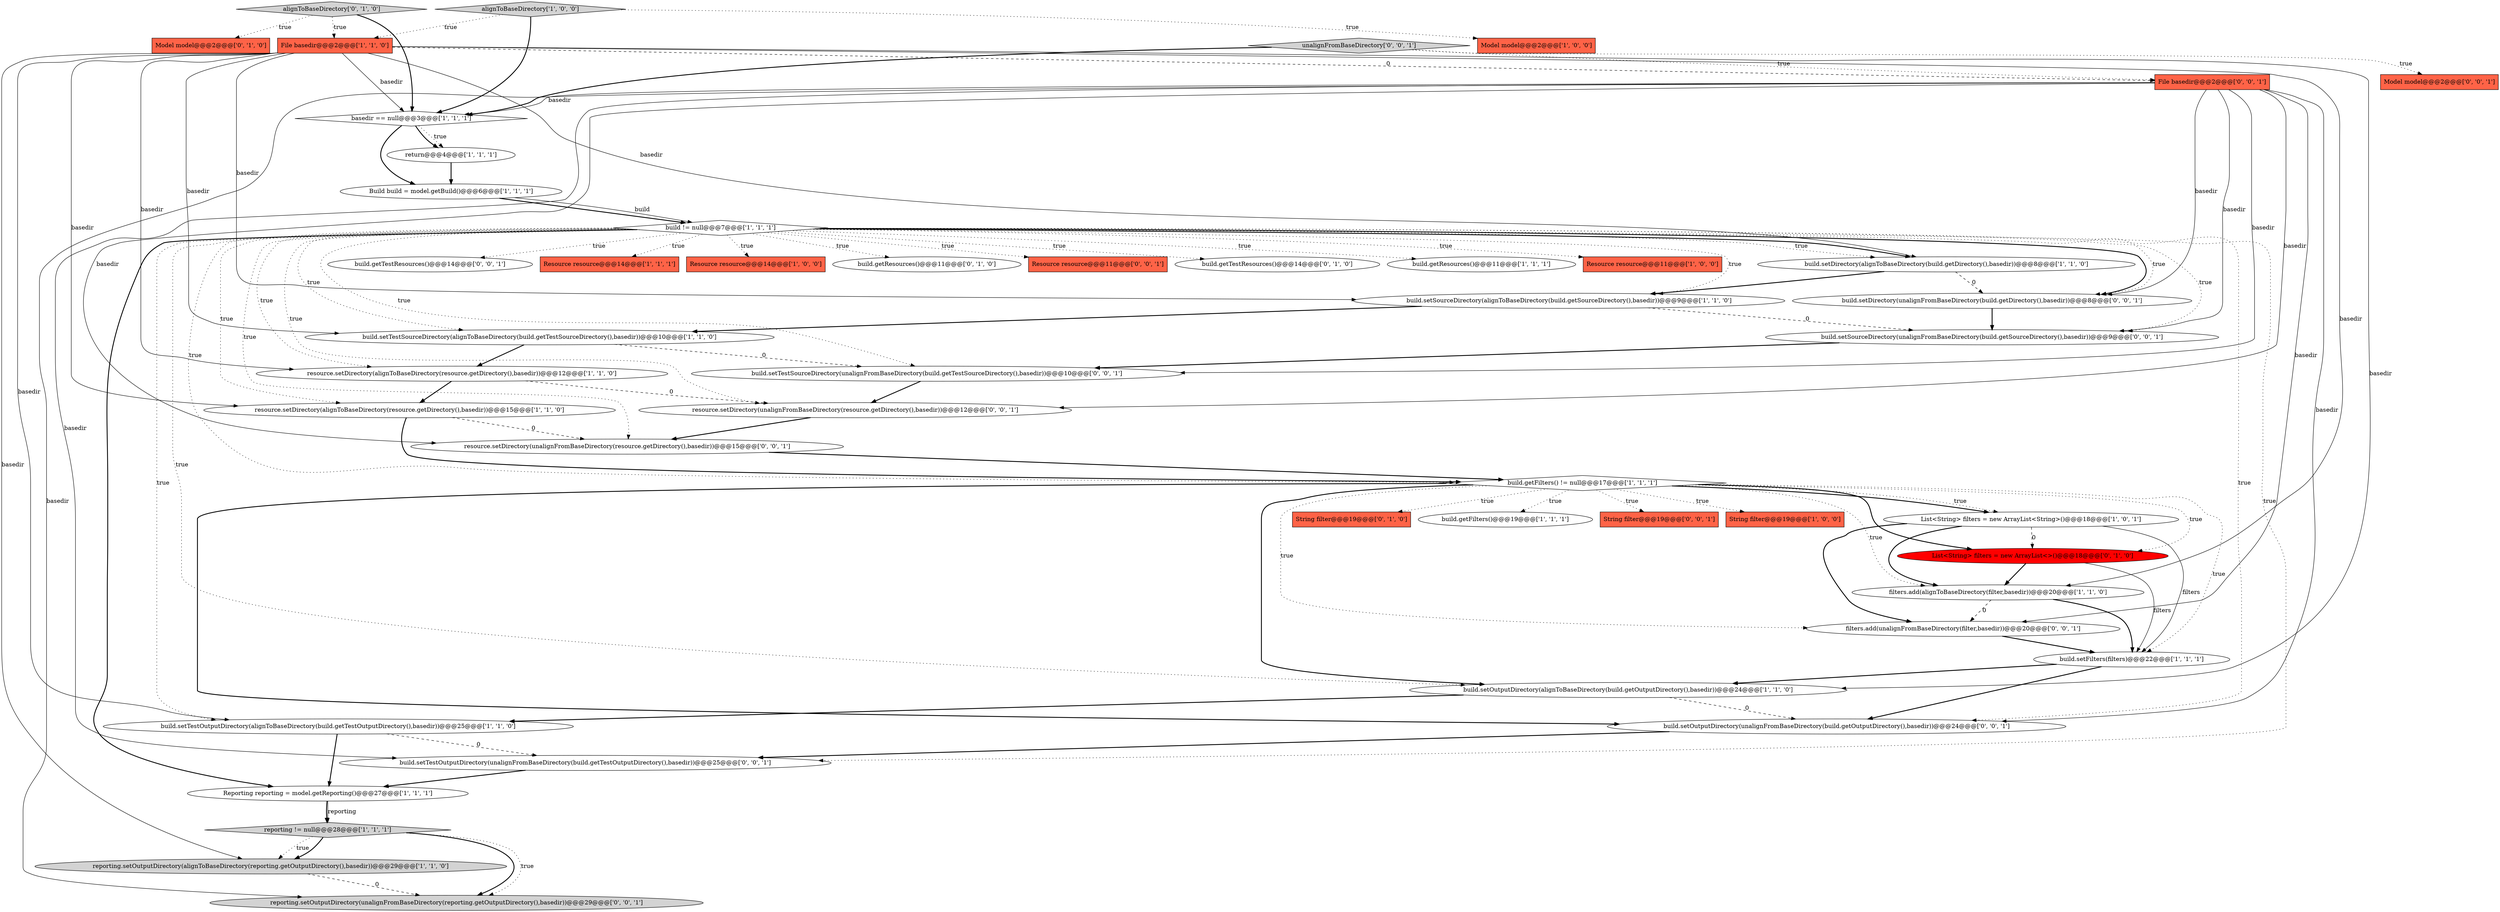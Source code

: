 digraph {
13 [style = filled, label = "build.setDirectory(alignToBaseDirectory(build.getDirectory(),basedir))@@@8@@@['1', '1', '0']", fillcolor = white, shape = ellipse image = "AAA0AAABBB1BBB"];
26 [style = filled, label = "resource.setDirectory(alignToBaseDirectory(resource.getDirectory(),basedir))@@@15@@@['1', '1', '0']", fillcolor = white, shape = ellipse image = "AAA0AAABBB1BBB"];
47 [style = filled, label = "build.setSourceDirectory(unalignFromBaseDirectory(build.getSourceDirectory(),basedir))@@@9@@@['0', '0', '1']", fillcolor = white, shape = ellipse image = "AAA0AAABBB3BBB"];
43 [style = filled, label = "build.getTestResources()@@@14@@@['0', '0', '1']", fillcolor = white, shape = ellipse image = "AAA0AAABBB3BBB"];
25 [style = filled, label = "reporting != null@@@28@@@['1', '1', '1']", fillcolor = lightgray, shape = diamond image = "AAA0AAABBB1BBB"];
34 [style = filled, label = "filters.add(unalignFromBaseDirectory(filter,basedir))@@@20@@@['0', '0', '1']", fillcolor = white, shape = ellipse image = "AAA0AAABBB3BBB"];
18 [style = filled, label = "Resource resource@@@14@@@['1', '1', '1']", fillcolor = tomato, shape = box image = "AAA0AAABBB1BBB"];
5 [style = filled, label = "build.setOutputDirectory(alignToBaseDirectory(build.getOutputDirectory(),basedir))@@@24@@@['1', '1', '0']", fillcolor = white, shape = ellipse image = "AAA0AAABBB1BBB"];
29 [style = filled, label = "String filter@@@19@@@['0', '1', '0']", fillcolor = tomato, shape = box image = "AAA0AAABBB2BBB"];
1 [style = filled, label = "Model model@@@2@@@['1', '0', '0']", fillcolor = tomato, shape = box image = "AAA0AAABBB1BBB"];
7 [style = filled, label = "resource.setDirectory(alignToBaseDirectory(resource.getDirectory(),basedir))@@@12@@@['1', '1', '0']", fillcolor = white, shape = ellipse image = "AAA0AAABBB1BBB"];
3 [style = filled, label = "basedir == null@@@3@@@['1', '1', '1']", fillcolor = white, shape = diamond image = "AAA0AAABBB1BBB"];
12 [style = filled, label = "reporting.setOutputDirectory(alignToBaseDirectory(reporting.getOutputDirectory(),basedir))@@@29@@@['1', '1', '0']", fillcolor = lightgray, shape = ellipse image = "AAA0AAABBB1BBB"];
17 [style = filled, label = "build.getFilters()@@@19@@@['1', '1', '1']", fillcolor = white, shape = ellipse image = "AAA0AAABBB1BBB"];
32 [style = filled, label = "alignToBaseDirectory['0', '1', '0']", fillcolor = lightgray, shape = diamond image = "AAA0AAABBB2BBB"];
33 [style = filled, label = "Model model@@@2@@@['0', '0', '1']", fillcolor = tomato, shape = box image = "AAA0AAABBB3BBB"];
9 [style = filled, label = "Resource resource@@@14@@@['1', '0', '0']", fillcolor = tomato, shape = box image = "AAA0AAABBB1BBB"];
4 [style = filled, label = "build.setTestSourceDirectory(alignToBaseDirectory(build.getTestSourceDirectory(),basedir))@@@10@@@['1', '1', '0']", fillcolor = white, shape = ellipse image = "AAA0AAABBB1BBB"];
37 [style = filled, label = "reporting.setOutputDirectory(unalignFromBaseDirectory(reporting.getOutputDirectory(),basedir))@@@29@@@['0', '0', '1']", fillcolor = lightgray, shape = ellipse image = "AAA0AAABBB3BBB"];
39 [style = filled, label = "build.setOutputDirectory(unalignFromBaseDirectory(build.getOutputDirectory(),basedir))@@@24@@@['0', '0', '1']", fillcolor = white, shape = ellipse image = "AAA0AAABBB3BBB"];
6 [style = filled, label = "File basedir@@@2@@@['1', '1', '0']", fillcolor = tomato, shape = box image = "AAA0AAABBB1BBB"];
40 [style = filled, label = "String filter@@@19@@@['0', '0', '1']", fillcolor = tomato, shape = box image = "AAA0AAABBB3BBB"];
46 [style = filled, label = "File basedir@@@2@@@['0', '0', '1']", fillcolor = tomato, shape = box image = "AAA0AAABBB3BBB"];
45 [style = filled, label = "build.setTestSourceDirectory(unalignFromBaseDirectory(build.getTestSourceDirectory(),basedir))@@@10@@@['0', '0', '1']", fillcolor = white, shape = ellipse image = "AAA0AAABBB3BBB"];
27 [style = filled, label = "build.getResources()@@@11@@@['0', '1', '0']", fillcolor = white, shape = ellipse image = "AAA0AAABBB2BBB"];
31 [style = filled, label = "Model model@@@2@@@['0', '1', '0']", fillcolor = tomato, shape = box image = "AAA0AAABBB2BBB"];
16 [style = filled, label = "String filter@@@19@@@['1', '0', '0']", fillcolor = tomato, shape = box image = "AAA0AAABBB1BBB"];
19 [style = filled, label = "build.setTestOutputDirectory(alignToBaseDirectory(build.getTestOutputDirectory(),basedir))@@@25@@@['1', '1', '0']", fillcolor = white, shape = ellipse image = "AAA0AAABBB1BBB"];
21 [style = filled, label = "Build build = model.getBuild()@@@6@@@['1', '1', '1']", fillcolor = white, shape = ellipse image = "AAA0AAABBB1BBB"];
8 [style = filled, label = "build.getFilters() != null@@@17@@@['1', '1', '1']", fillcolor = white, shape = diamond image = "AAA0AAABBB1BBB"];
0 [style = filled, label = "return@@@4@@@['1', '1', '1']", fillcolor = white, shape = ellipse image = "AAA0AAABBB1BBB"];
35 [style = filled, label = "build.setTestOutputDirectory(unalignFromBaseDirectory(build.getTestOutputDirectory(),basedir))@@@25@@@['0', '0', '1']", fillcolor = white, shape = ellipse image = "AAA0AAABBB3BBB"];
22 [style = filled, label = "Reporting reporting = model.getReporting()@@@27@@@['1', '1', '1']", fillcolor = white, shape = ellipse image = "AAA0AAABBB1BBB"];
20 [style = filled, label = "List<String> filters = new ArrayList<String>()@@@18@@@['1', '0', '1']", fillcolor = white, shape = ellipse image = "AAA0AAABBB1BBB"];
2 [style = filled, label = "alignToBaseDirectory['1', '0', '0']", fillcolor = lightgray, shape = diamond image = "AAA0AAABBB1BBB"];
38 [style = filled, label = "Resource resource@@@11@@@['0', '0', '1']", fillcolor = tomato, shape = box image = "AAA0AAABBB3BBB"];
42 [style = filled, label = "resource.setDirectory(unalignFromBaseDirectory(resource.getDirectory(),basedir))@@@12@@@['0', '0', '1']", fillcolor = white, shape = ellipse image = "AAA0AAABBB3BBB"];
15 [style = filled, label = "build != null@@@7@@@['1', '1', '1']", fillcolor = white, shape = diamond image = "AAA0AAABBB1BBB"];
14 [style = filled, label = "build.setFilters(filters)@@@22@@@['1', '1', '1']", fillcolor = white, shape = ellipse image = "AAA0AAABBB1BBB"];
24 [style = filled, label = "filters.add(alignToBaseDirectory(filter,basedir))@@@20@@@['1', '1', '0']", fillcolor = white, shape = ellipse image = "AAA0AAABBB1BBB"];
28 [style = filled, label = "build.getTestResources()@@@14@@@['0', '1', '0']", fillcolor = white, shape = ellipse image = "AAA0AAABBB2BBB"];
30 [style = filled, label = "List<String> filters = new ArrayList<>()@@@18@@@['0', '1', '0']", fillcolor = red, shape = ellipse image = "AAA1AAABBB2BBB"];
44 [style = filled, label = "unalignFromBaseDirectory['0', '0', '1']", fillcolor = lightgray, shape = diamond image = "AAA0AAABBB3BBB"];
10 [style = filled, label = "build.setSourceDirectory(alignToBaseDirectory(build.getSourceDirectory(),basedir))@@@9@@@['1', '1', '0']", fillcolor = white, shape = ellipse image = "AAA0AAABBB1BBB"];
23 [style = filled, label = "build.getResources()@@@11@@@['1', '1', '1']", fillcolor = white, shape = ellipse image = "AAA0AAABBB1BBB"];
41 [style = filled, label = "resource.setDirectory(unalignFromBaseDirectory(resource.getDirectory(),basedir))@@@15@@@['0', '0', '1']", fillcolor = white, shape = ellipse image = "AAA0AAABBB3BBB"];
36 [style = filled, label = "build.setDirectory(unalignFromBaseDirectory(build.getDirectory(),basedir))@@@8@@@['0', '0', '1']", fillcolor = white, shape = ellipse image = "AAA0AAABBB3BBB"];
11 [style = filled, label = "Resource resource@@@11@@@['1', '0', '0']", fillcolor = tomato, shape = box image = "AAA0AAABBB1BBB"];
8->30 [style = bold, label=""];
8->30 [style = dotted, label="true"];
42->41 [style = bold, label=""];
41->8 [style = bold, label=""];
44->33 [style = dotted, label="true"];
21->15 [style = bold, label=""];
6->10 [style = solid, label="basedir"];
8->16 [style = dotted, label="true"];
21->15 [style = solid, label="build"];
20->14 [style = solid, label="filters"];
15->7 [style = dotted, label="true"];
15->9 [style = dotted, label="true"];
7->42 [style = dashed, label="0"];
7->26 [style = bold, label=""];
8->20 [style = bold, label=""];
15->8 [style = dotted, label="true"];
15->43 [style = dotted, label="true"];
3->0 [style = dotted, label="true"];
45->42 [style = bold, label=""];
8->20 [style = dotted, label="true"];
8->39 [style = bold, label=""];
32->3 [style = bold, label=""];
15->26 [style = dotted, label="true"];
22->25 [style = bold, label=""];
15->13 [style = bold, label=""];
12->37 [style = dashed, label="0"];
20->34 [style = bold, label=""];
44->46 [style = dotted, label="true"];
44->3 [style = bold, label=""];
15->18 [style = dotted, label="true"];
8->17 [style = dotted, label="true"];
25->12 [style = dotted, label="true"];
8->40 [style = dotted, label="true"];
15->10 [style = dotted, label="true"];
5->39 [style = dashed, label="0"];
15->35 [style = dotted, label="true"];
0->21 [style = bold, label=""];
8->34 [style = dotted, label="true"];
46->36 [style = solid, label="basedir"];
3->0 [style = bold, label=""];
15->27 [style = dotted, label="true"];
15->13 [style = dotted, label="true"];
15->42 [style = dotted, label="true"];
6->26 [style = solid, label="basedir"];
46->34 [style = solid, label="basedir"];
15->41 [style = dotted, label="true"];
6->24 [style = solid, label="basedir"];
25->37 [style = bold, label=""];
39->35 [style = bold, label=""];
8->14 [style = dotted, label="true"];
6->7 [style = solid, label="basedir"];
46->42 [style = solid, label="basedir"];
8->29 [style = dotted, label="true"];
34->14 [style = bold, label=""];
19->35 [style = dashed, label="0"];
46->47 [style = solid, label="basedir"];
14->39 [style = bold, label=""];
19->22 [style = bold, label=""];
24->34 [style = dashed, label="0"];
32->31 [style = dotted, label="true"];
15->36 [style = bold, label=""];
15->5 [style = dotted, label="true"];
13->10 [style = bold, label=""];
30->24 [style = bold, label=""];
15->47 [style = dotted, label="true"];
46->45 [style = solid, label="basedir"];
32->6 [style = dotted, label="true"];
2->3 [style = bold, label=""];
26->8 [style = bold, label=""];
4->7 [style = bold, label=""];
8->24 [style = dotted, label="true"];
26->41 [style = dashed, label="0"];
15->22 [style = bold, label=""];
15->28 [style = dotted, label="true"];
4->45 [style = dashed, label="0"];
5->19 [style = bold, label=""];
6->3 [style = solid, label="basedir"];
46->39 [style = solid, label="basedir"];
6->5 [style = solid, label="basedir"];
2->6 [style = dotted, label="true"];
20->30 [style = dashed, label="0"];
15->11 [style = dotted, label="true"];
3->21 [style = bold, label=""];
47->45 [style = bold, label=""];
15->23 [style = dotted, label="true"];
15->45 [style = dotted, label="true"];
14->5 [style = bold, label=""];
6->12 [style = solid, label="basedir"];
25->37 [style = dotted, label="true"];
6->4 [style = solid, label="basedir"];
6->13 [style = solid, label="basedir"];
46->41 [style = solid, label="basedir"];
36->47 [style = bold, label=""];
13->36 [style = dashed, label="0"];
46->37 [style = solid, label="basedir"];
15->39 [style = dotted, label="true"];
35->22 [style = bold, label=""];
46->3 [style = solid, label="basedir"];
15->36 [style = dotted, label="true"];
46->35 [style = solid, label="basedir"];
30->14 [style = solid, label="filters"];
15->4 [style = dotted, label="true"];
24->14 [style = bold, label=""];
6->46 [style = dashed, label="0"];
8->5 [style = bold, label=""];
25->12 [style = bold, label=""];
2->1 [style = dotted, label="true"];
15->19 [style = dotted, label="true"];
10->4 [style = bold, label=""];
15->38 [style = dotted, label="true"];
20->24 [style = bold, label=""];
22->25 [style = solid, label="reporting"];
10->47 [style = dashed, label="0"];
6->19 [style = solid, label="basedir"];
}
